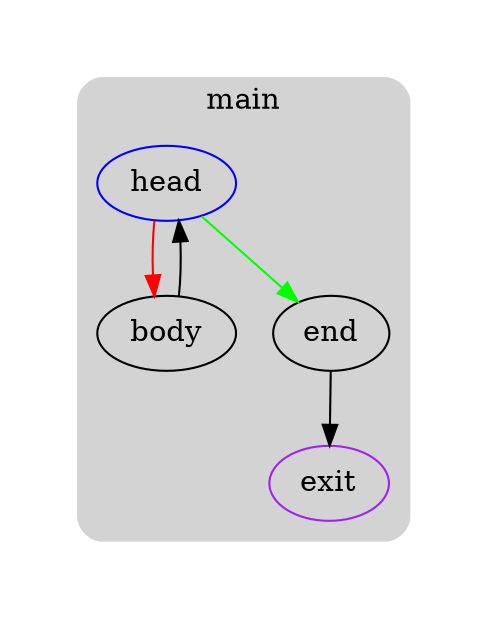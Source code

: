 digraph G {
  compound=true
  subgraph cluster_ {
    peripheries=0
    margin=10
    subgraph cluster_0_wrapper {
      peripheries=0
      margin=15
      subgraph cluster_0 {
        label="main"
        color=darkgray
        style=rounded
        bgcolor=lightgray
        margin=10
        cluster_0_0[label="head",shape=oval,color=blue,rank=source]
        cluster_0_1[label="body",shape=oval]
        cluster_0_2[label="end",shape=oval]
        cluster_0_exit[label=exit,color=purple,rank=sink]
        cluster_0_0 -> cluster_0_2 [color=green]
        cluster_0_0 -> cluster_0_1 [color=red]
        cluster_0_1 -> cluster_0_0
        cluster_0_2 -> cluster_0_exit [color=black]
      }
    }
  }
}
